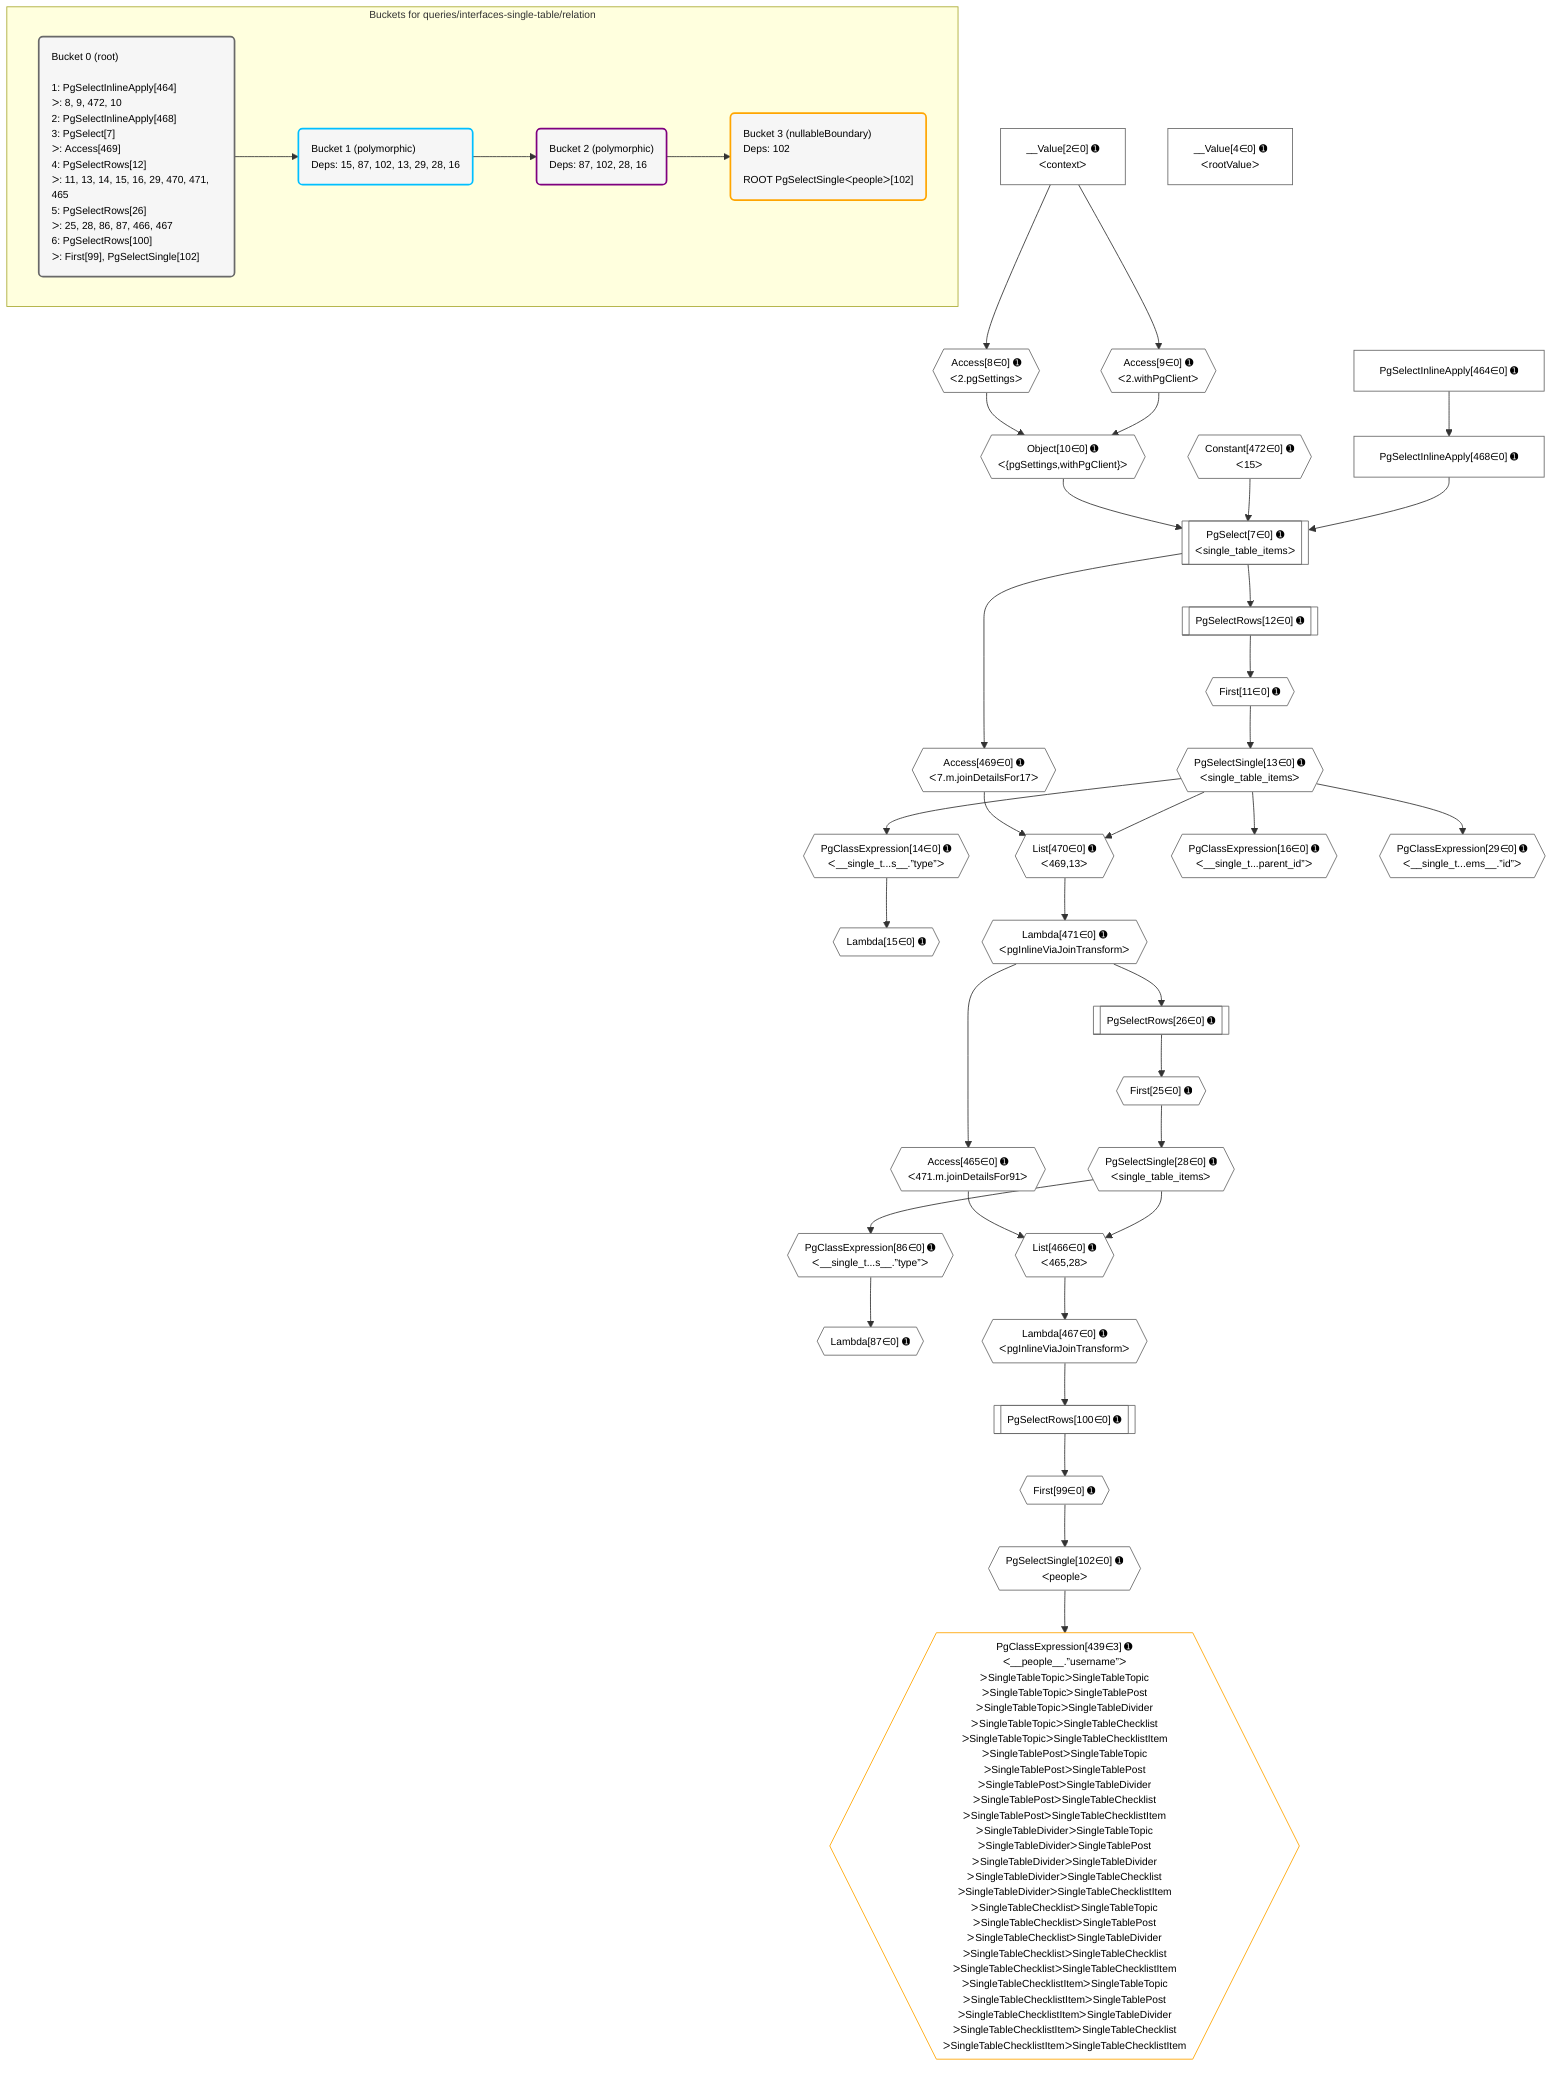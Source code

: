%%{init: {'themeVariables': { 'fontSize': '12px'}}}%%
graph TD
    classDef path fill:#eee,stroke:#000,color:#000
    classDef plan fill:#fff,stroke-width:1px,color:#000
    classDef itemplan fill:#fff,stroke-width:2px,color:#000
    classDef unbatchedplan fill:#dff,stroke-width:1px,color:#000
    classDef sideeffectplan fill:#fcc,stroke-width:2px,color:#000
    classDef bucket fill:#f6f6f6,color:#000,stroke-width:2px,text-align:left

    subgraph "Buckets for queries/interfaces-single-table/relation"
    Bucket0("Bucket 0 (root)<br /><br />1: PgSelectInlineApply[464]<br />ᐳ: 8, 9, 472, 10<br />2: PgSelectInlineApply[468]<br />3: PgSelect[7]<br />ᐳ: Access[469]<br />4: PgSelectRows[12]<br />ᐳ: 11, 13, 14, 15, 16, 29, 470, 471, 465<br />5: PgSelectRows[26]<br />ᐳ: 25, 28, 86, 87, 466, 467<br />6: PgSelectRows[100]<br />ᐳ: First[99], PgSelectSingle[102]"):::bucket
    Bucket1("Bucket 1 (polymorphic)<br />Deps: 15, 87, 102, 13, 29, 28, 16"):::bucket
    Bucket2("Bucket 2 (polymorphic)<br />Deps: 87, 102, 28, 16"):::bucket
    Bucket3("Bucket 3 (nullableBoundary)<br />Deps: 102<br /><br />ROOT PgSelectSingleᐸpeopleᐳ[102]"):::bucket
    end
    Bucket0 --> Bucket1
    Bucket1 --> Bucket2
    Bucket2 --> Bucket3

    %% plan dependencies
    PgSelect7[["PgSelect[7∈0] ➊<br />ᐸsingle_table_itemsᐳ"]]:::plan
    Object10{{"Object[10∈0] ➊<br />ᐸ{pgSettings,withPgClient}ᐳ"}}:::plan
    Constant472{{"Constant[472∈0] ➊<br />ᐸ15ᐳ"}}:::plan
    PgSelectInlineApply468["PgSelectInlineApply[468∈0] ➊"]:::plan
    Object10 & Constant472 & PgSelectInlineApply468 --> PgSelect7
    Access8{{"Access[8∈0] ➊<br />ᐸ2.pgSettingsᐳ"}}:::plan
    Access9{{"Access[9∈0] ➊<br />ᐸ2.withPgClientᐳ"}}:::plan
    Access8 & Access9 --> Object10
    List466{{"List[466∈0] ➊<br />ᐸ465,28ᐳ"}}:::plan
    Access465{{"Access[465∈0] ➊<br />ᐸ471.m.joinDetailsFor91ᐳ"}}:::plan
    PgSelectSingle28{{"PgSelectSingle[28∈0] ➊<br />ᐸsingle_table_itemsᐳ"}}:::plan
    Access465 & PgSelectSingle28 --> List466
    List470{{"List[470∈0] ➊<br />ᐸ469,13ᐳ"}}:::plan
    Access469{{"Access[469∈0] ➊<br />ᐸ7.m.joinDetailsFor17ᐳ"}}:::plan
    PgSelectSingle13{{"PgSelectSingle[13∈0] ➊<br />ᐸsingle_table_itemsᐳ"}}:::plan
    Access469 & PgSelectSingle13 --> List470
    __Value2["__Value[2∈0] ➊<br />ᐸcontextᐳ"]:::plan
    __Value2 --> Access8
    __Value2 --> Access9
    First11{{"First[11∈0] ➊"}}:::plan
    PgSelectRows12[["PgSelectRows[12∈0] ➊"]]:::plan
    PgSelectRows12 --> First11
    PgSelect7 --> PgSelectRows12
    First11 --> PgSelectSingle13
    PgClassExpression14{{"PgClassExpression[14∈0] ➊<br />ᐸ__single_t...s__.”type”ᐳ"}}:::plan
    PgSelectSingle13 --> PgClassExpression14
    Lambda15{{"Lambda[15∈0] ➊"}}:::plan
    PgClassExpression14 --> Lambda15
    PgClassExpression16{{"PgClassExpression[16∈0] ➊<br />ᐸ__single_t...parent_id”ᐳ"}}:::plan
    PgSelectSingle13 --> PgClassExpression16
    First25{{"First[25∈0] ➊"}}:::plan
    PgSelectRows26[["PgSelectRows[26∈0] ➊"]]:::plan
    PgSelectRows26 --> First25
    Lambda471{{"Lambda[471∈0] ➊<br />ᐸpgInlineViaJoinTransformᐳ"}}:::plan
    Lambda471 --> PgSelectRows26
    First25 --> PgSelectSingle28
    PgClassExpression29{{"PgClassExpression[29∈0] ➊<br />ᐸ__single_t...ems__.”id”ᐳ"}}:::plan
    PgSelectSingle13 --> PgClassExpression29
    PgClassExpression86{{"PgClassExpression[86∈0] ➊<br />ᐸ__single_t...s__.”type”ᐳ"}}:::plan
    PgSelectSingle28 --> PgClassExpression86
    Lambda87{{"Lambda[87∈0] ➊"}}:::plan
    PgClassExpression86 --> Lambda87
    First99{{"First[99∈0] ➊"}}:::plan
    PgSelectRows100[["PgSelectRows[100∈0] ➊"]]:::plan
    PgSelectRows100 --> First99
    Lambda467{{"Lambda[467∈0] ➊<br />ᐸpgInlineViaJoinTransformᐳ"}}:::plan
    Lambda467 --> PgSelectRows100
    PgSelectSingle102{{"PgSelectSingle[102∈0] ➊<br />ᐸpeopleᐳ"}}:::plan
    First99 --> PgSelectSingle102
    Lambda471 --> Access465
    List466 --> Lambda467
    PgSelectInlineApply464["PgSelectInlineApply[464∈0] ➊"]:::plan
    PgSelectInlineApply464 --> PgSelectInlineApply468
    PgSelect7 --> Access469
    List470 --> Lambda471
    __Value4["__Value[4∈0] ➊<br />ᐸrootValueᐳ"]:::plan
    PgClassExpression439{{"PgClassExpression[439∈3] ➊<br />ᐸ__people__.”username”ᐳ<br />ᐳSingleTableTopicᐳSingleTableTopic<br />ᐳSingleTableTopicᐳSingleTablePost<br />ᐳSingleTableTopicᐳSingleTableDivider<br />ᐳSingleTableTopicᐳSingleTableChecklist<br />ᐳSingleTableTopicᐳSingleTableChecklistItem<br />ᐳSingleTablePostᐳSingleTableTopic<br />ᐳSingleTablePostᐳSingleTablePost<br />ᐳSingleTablePostᐳSingleTableDivider<br />ᐳSingleTablePostᐳSingleTableChecklist<br />ᐳSingleTablePostᐳSingleTableChecklistItem<br />ᐳSingleTableDividerᐳSingleTableTopic<br />ᐳSingleTableDividerᐳSingleTablePost<br />ᐳSingleTableDividerᐳSingleTableDivider<br />ᐳSingleTableDividerᐳSingleTableChecklist<br />ᐳSingleTableDividerᐳSingleTableChecklistItem<br />ᐳSingleTableChecklistᐳSingleTableTopic<br />ᐳSingleTableChecklistᐳSingleTablePost<br />ᐳSingleTableChecklistᐳSingleTableDivider<br />ᐳSingleTableChecklistᐳSingleTableChecklist<br />ᐳSingleTableChecklistᐳSingleTableChecklistItem<br />ᐳSingleTableChecklistItemᐳSingleTableTopic<br />ᐳSingleTableChecklistItemᐳSingleTablePost<br />ᐳSingleTableChecklistItemᐳSingleTableDivider<br />ᐳSingleTableChecklistItemᐳSingleTableChecklist<br />ᐳSingleTableChecklistItemᐳSingleTableChecklistItem"}}:::plan
    PgSelectSingle102 --> PgClassExpression439

    %% define steps
    classDef bucket0 stroke:#696969
    class Bucket0,__Value2,__Value4,PgSelect7,Access8,Access9,Object10,First11,PgSelectRows12,PgSelectSingle13,PgClassExpression14,Lambda15,PgClassExpression16,First25,PgSelectRows26,PgSelectSingle28,PgClassExpression29,PgClassExpression86,Lambda87,First99,PgSelectRows100,PgSelectSingle102,PgSelectInlineApply464,Access465,List466,Lambda467,PgSelectInlineApply468,Access469,List470,Lambda471,Constant472 bucket0
    classDef bucket1 stroke:#00bfff
    class Bucket1 bucket1
    classDef bucket2 stroke:#7f007f
    class Bucket2 bucket2
    classDef bucket3 stroke:#ffa500
    class Bucket3,PgClassExpression439 bucket3